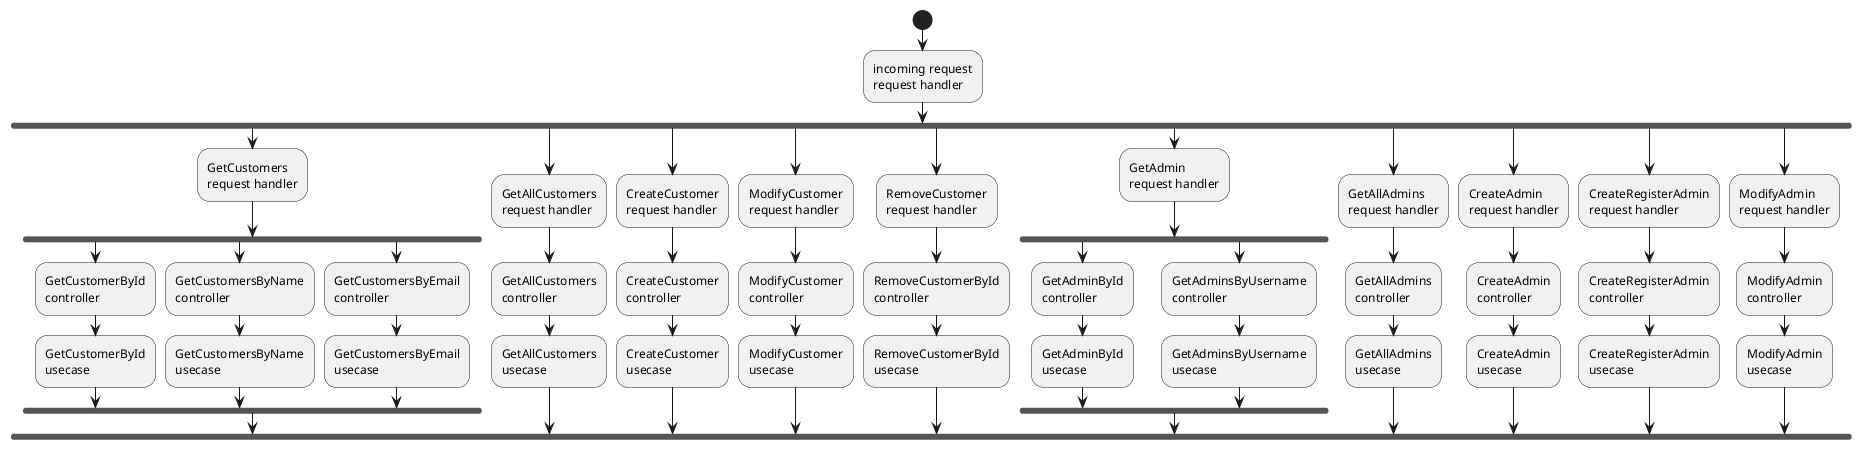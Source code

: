 @startuml
'https://plantuml.com/activity-diagram-beta

start
:incoming request
request handler;
fork
:GetCustomers
request handler;
    fork
    :GetCustomerById
    controller;
        :GetCustomerById
        usecase;
    fork again
    :GetCustomersByName
    controller;
        :GetCustomersByName
        usecase;
    fork again
    :GetCustomersByEmail
    controller;
        :GetCustomersByEmail
        usecase;
    end fork
fork again
:GetAllCustomers
request handler;
    :GetAllCustomers
    controller;
        :GetAllCustomers
        usecase;
fork again
:CreateCustomer
request handler;
    :CreateCustomer
    controller;
        :CreateCustomer
        usecase;
fork again
:ModifyCustomer
request handler;
    :ModifyCustomer
    controller;
        :ModifyCustomer
        usecase;
fork again
:RemoveCustomer
request handler;
    :RemoveCustomerById
    controller;
        :RemoveCustomerById
        usecase;
fork again
:GetAdmin
request handler;
    fork
    :GetAdminById
    controller;
        :GetAdminById
        usecase;
    fork again
    :GetAdminsByUsername
    controller;
        :GetAdminsByUsername
        usecase;
    end fork
fork again
:GetAllAdmins
request handler;
    :GetAllAdmins
    controller;
        :GetAllAdmins
        usecase;
fork again
:CreateAdmin
request handler;
    :CreateAdmin
    controller;
        :CreateAdmin
        usecase;
fork again
:CreateRegisterAdmin
request handler;
    :CreateRegisterAdmin
    controller;
        :CreateRegisterAdmin
        usecase;
fork again
:ModifyAdmin
request handler;
    :ModifyAdmin
    controller;
        :ModifyAdmin
        usecase;
end fork
@enduml